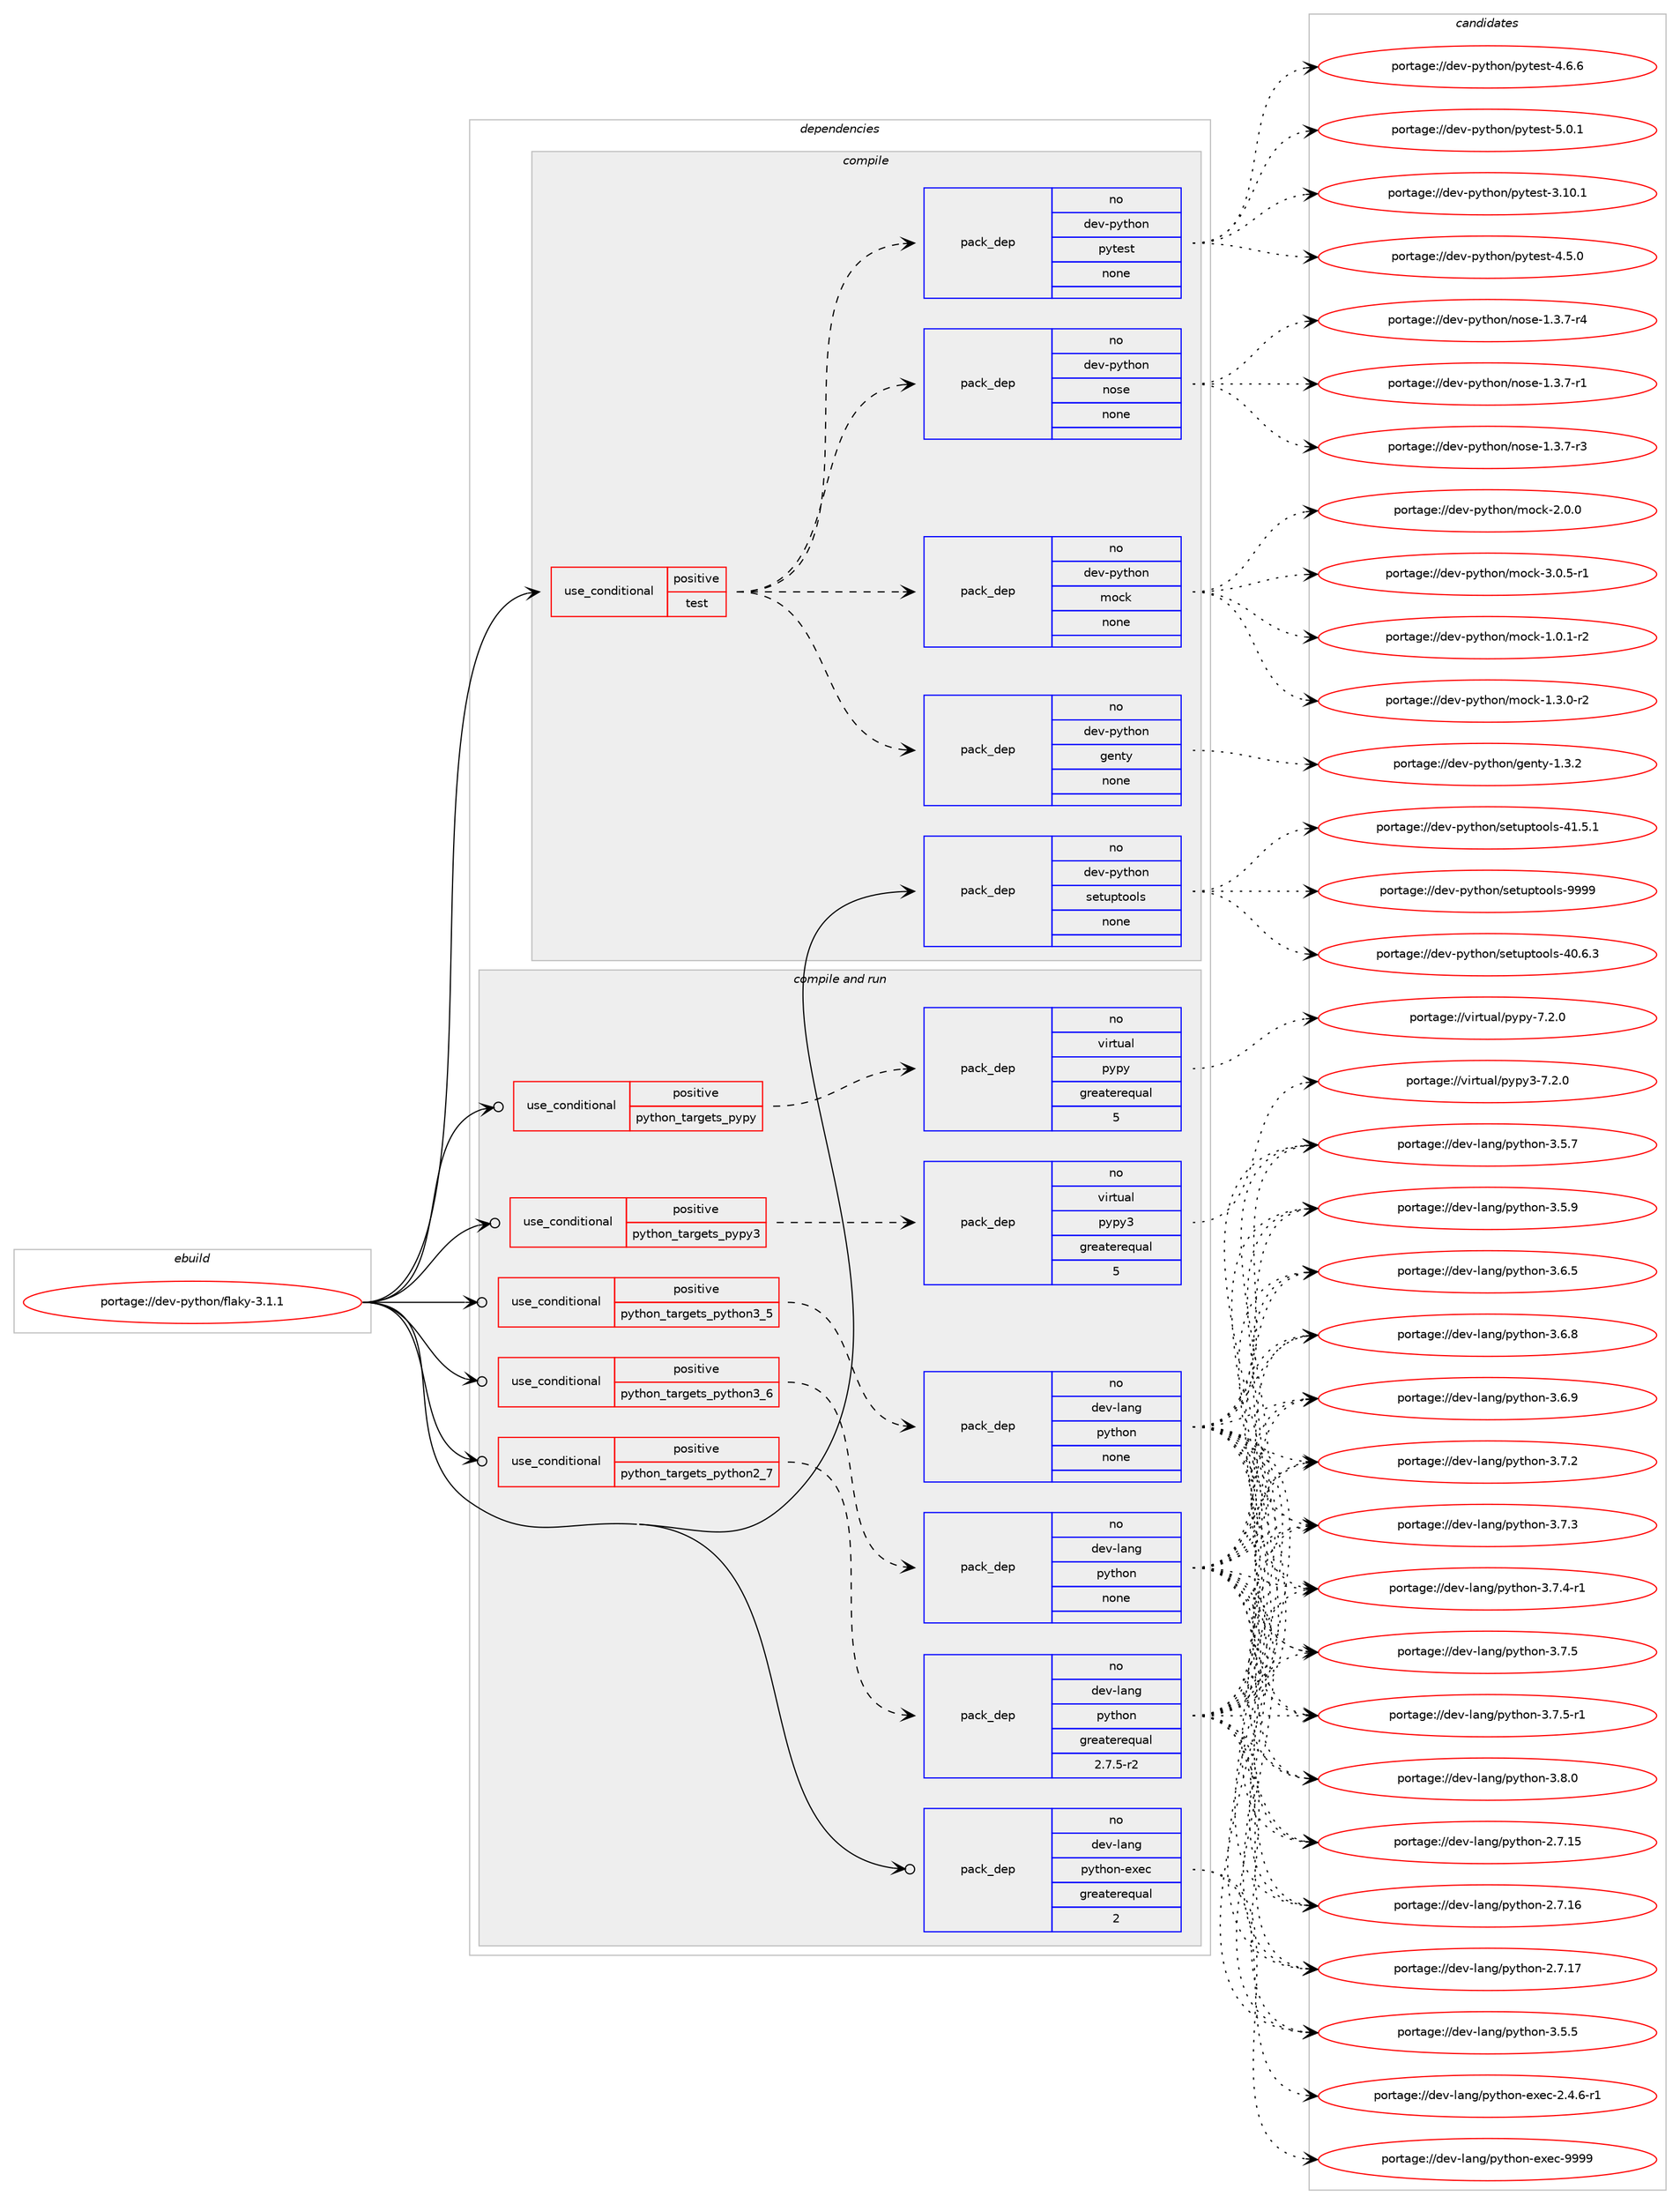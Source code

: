 digraph prolog {

# *************
# Graph options
# *************

newrank=true;
concentrate=true;
compound=true;
graph [rankdir=LR,fontname=Helvetica,fontsize=10,ranksep=1.5];#, ranksep=2.5, nodesep=0.2];
edge  [arrowhead=vee];
node  [fontname=Helvetica,fontsize=10];

# **********
# The ebuild
# **********

subgraph cluster_leftcol {
color=gray;
rank=same;
label=<<i>ebuild</i>>;
id [label="portage://dev-python/flaky-3.1.1", color=red, width=4, href="../dev-python/flaky-3.1.1.svg"];
}

# ****************
# The dependencies
# ****************

subgraph cluster_midcol {
color=gray;
label=<<i>dependencies</i>>;
subgraph cluster_compile {
fillcolor="#eeeeee";
style=filled;
label=<<i>compile</i>>;
subgraph cond28560 {
dependency139215 [label=<<TABLE BORDER="0" CELLBORDER="1" CELLSPACING="0" CELLPADDING="4"><TR><TD ROWSPAN="3" CELLPADDING="10">use_conditional</TD></TR><TR><TD>positive</TD></TR><TR><TD>test</TD></TR></TABLE>>, shape=none, color=red];
subgraph pack107335 {
dependency139216 [label=<<TABLE BORDER="0" CELLBORDER="1" CELLSPACING="0" CELLPADDING="4" WIDTH="220"><TR><TD ROWSPAN="6" CELLPADDING="30">pack_dep</TD></TR><TR><TD WIDTH="110">no</TD></TR><TR><TD>dev-python</TD></TR><TR><TD>genty</TD></TR><TR><TD>none</TD></TR><TR><TD></TD></TR></TABLE>>, shape=none, color=blue];
}
dependency139215:e -> dependency139216:w [weight=20,style="dashed",arrowhead="vee"];
subgraph pack107336 {
dependency139217 [label=<<TABLE BORDER="0" CELLBORDER="1" CELLSPACING="0" CELLPADDING="4" WIDTH="220"><TR><TD ROWSPAN="6" CELLPADDING="30">pack_dep</TD></TR><TR><TD WIDTH="110">no</TD></TR><TR><TD>dev-python</TD></TR><TR><TD>mock</TD></TR><TR><TD>none</TD></TR><TR><TD></TD></TR></TABLE>>, shape=none, color=blue];
}
dependency139215:e -> dependency139217:w [weight=20,style="dashed",arrowhead="vee"];
subgraph pack107337 {
dependency139218 [label=<<TABLE BORDER="0" CELLBORDER="1" CELLSPACING="0" CELLPADDING="4" WIDTH="220"><TR><TD ROWSPAN="6" CELLPADDING="30">pack_dep</TD></TR><TR><TD WIDTH="110">no</TD></TR><TR><TD>dev-python</TD></TR><TR><TD>nose</TD></TR><TR><TD>none</TD></TR><TR><TD></TD></TR></TABLE>>, shape=none, color=blue];
}
dependency139215:e -> dependency139218:w [weight=20,style="dashed",arrowhead="vee"];
subgraph pack107338 {
dependency139219 [label=<<TABLE BORDER="0" CELLBORDER="1" CELLSPACING="0" CELLPADDING="4" WIDTH="220"><TR><TD ROWSPAN="6" CELLPADDING="30">pack_dep</TD></TR><TR><TD WIDTH="110">no</TD></TR><TR><TD>dev-python</TD></TR><TR><TD>pytest</TD></TR><TR><TD>none</TD></TR><TR><TD></TD></TR></TABLE>>, shape=none, color=blue];
}
dependency139215:e -> dependency139219:w [weight=20,style="dashed",arrowhead="vee"];
}
id:e -> dependency139215:w [weight=20,style="solid",arrowhead="vee"];
subgraph pack107339 {
dependency139220 [label=<<TABLE BORDER="0" CELLBORDER="1" CELLSPACING="0" CELLPADDING="4" WIDTH="220"><TR><TD ROWSPAN="6" CELLPADDING="30">pack_dep</TD></TR><TR><TD WIDTH="110">no</TD></TR><TR><TD>dev-python</TD></TR><TR><TD>setuptools</TD></TR><TR><TD>none</TD></TR><TR><TD></TD></TR></TABLE>>, shape=none, color=blue];
}
id:e -> dependency139220:w [weight=20,style="solid",arrowhead="vee"];
}
subgraph cluster_compileandrun {
fillcolor="#eeeeee";
style=filled;
label=<<i>compile and run</i>>;
subgraph cond28561 {
dependency139221 [label=<<TABLE BORDER="0" CELLBORDER="1" CELLSPACING="0" CELLPADDING="4"><TR><TD ROWSPAN="3" CELLPADDING="10">use_conditional</TD></TR><TR><TD>positive</TD></TR><TR><TD>python_targets_pypy</TD></TR></TABLE>>, shape=none, color=red];
subgraph pack107340 {
dependency139222 [label=<<TABLE BORDER="0" CELLBORDER="1" CELLSPACING="0" CELLPADDING="4" WIDTH="220"><TR><TD ROWSPAN="6" CELLPADDING="30">pack_dep</TD></TR><TR><TD WIDTH="110">no</TD></TR><TR><TD>virtual</TD></TR><TR><TD>pypy</TD></TR><TR><TD>greaterequal</TD></TR><TR><TD>5</TD></TR></TABLE>>, shape=none, color=blue];
}
dependency139221:e -> dependency139222:w [weight=20,style="dashed",arrowhead="vee"];
}
id:e -> dependency139221:w [weight=20,style="solid",arrowhead="odotvee"];
subgraph cond28562 {
dependency139223 [label=<<TABLE BORDER="0" CELLBORDER="1" CELLSPACING="0" CELLPADDING="4"><TR><TD ROWSPAN="3" CELLPADDING="10">use_conditional</TD></TR><TR><TD>positive</TD></TR><TR><TD>python_targets_pypy3</TD></TR></TABLE>>, shape=none, color=red];
subgraph pack107341 {
dependency139224 [label=<<TABLE BORDER="0" CELLBORDER="1" CELLSPACING="0" CELLPADDING="4" WIDTH="220"><TR><TD ROWSPAN="6" CELLPADDING="30">pack_dep</TD></TR><TR><TD WIDTH="110">no</TD></TR><TR><TD>virtual</TD></TR><TR><TD>pypy3</TD></TR><TR><TD>greaterequal</TD></TR><TR><TD>5</TD></TR></TABLE>>, shape=none, color=blue];
}
dependency139223:e -> dependency139224:w [weight=20,style="dashed",arrowhead="vee"];
}
id:e -> dependency139223:w [weight=20,style="solid",arrowhead="odotvee"];
subgraph cond28563 {
dependency139225 [label=<<TABLE BORDER="0" CELLBORDER="1" CELLSPACING="0" CELLPADDING="4"><TR><TD ROWSPAN="3" CELLPADDING="10">use_conditional</TD></TR><TR><TD>positive</TD></TR><TR><TD>python_targets_python2_7</TD></TR></TABLE>>, shape=none, color=red];
subgraph pack107342 {
dependency139226 [label=<<TABLE BORDER="0" CELLBORDER="1" CELLSPACING="0" CELLPADDING="4" WIDTH="220"><TR><TD ROWSPAN="6" CELLPADDING="30">pack_dep</TD></TR><TR><TD WIDTH="110">no</TD></TR><TR><TD>dev-lang</TD></TR><TR><TD>python</TD></TR><TR><TD>greaterequal</TD></TR><TR><TD>2.7.5-r2</TD></TR></TABLE>>, shape=none, color=blue];
}
dependency139225:e -> dependency139226:w [weight=20,style="dashed",arrowhead="vee"];
}
id:e -> dependency139225:w [weight=20,style="solid",arrowhead="odotvee"];
subgraph cond28564 {
dependency139227 [label=<<TABLE BORDER="0" CELLBORDER="1" CELLSPACING="0" CELLPADDING="4"><TR><TD ROWSPAN="3" CELLPADDING="10">use_conditional</TD></TR><TR><TD>positive</TD></TR><TR><TD>python_targets_python3_5</TD></TR></TABLE>>, shape=none, color=red];
subgraph pack107343 {
dependency139228 [label=<<TABLE BORDER="0" CELLBORDER="1" CELLSPACING="0" CELLPADDING="4" WIDTH="220"><TR><TD ROWSPAN="6" CELLPADDING="30">pack_dep</TD></TR><TR><TD WIDTH="110">no</TD></TR><TR><TD>dev-lang</TD></TR><TR><TD>python</TD></TR><TR><TD>none</TD></TR><TR><TD></TD></TR></TABLE>>, shape=none, color=blue];
}
dependency139227:e -> dependency139228:w [weight=20,style="dashed",arrowhead="vee"];
}
id:e -> dependency139227:w [weight=20,style="solid",arrowhead="odotvee"];
subgraph cond28565 {
dependency139229 [label=<<TABLE BORDER="0" CELLBORDER="1" CELLSPACING="0" CELLPADDING="4"><TR><TD ROWSPAN="3" CELLPADDING="10">use_conditional</TD></TR><TR><TD>positive</TD></TR><TR><TD>python_targets_python3_6</TD></TR></TABLE>>, shape=none, color=red];
subgraph pack107344 {
dependency139230 [label=<<TABLE BORDER="0" CELLBORDER="1" CELLSPACING="0" CELLPADDING="4" WIDTH="220"><TR><TD ROWSPAN="6" CELLPADDING="30">pack_dep</TD></TR><TR><TD WIDTH="110">no</TD></TR><TR><TD>dev-lang</TD></TR><TR><TD>python</TD></TR><TR><TD>none</TD></TR><TR><TD></TD></TR></TABLE>>, shape=none, color=blue];
}
dependency139229:e -> dependency139230:w [weight=20,style="dashed",arrowhead="vee"];
}
id:e -> dependency139229:w [weight=20,style="solid",arrowhead="odotvee"];
subgraph pack107345 {
dependency139231 [label=<<TABLE BORDER="0" CELLBORDER="1" CELLSPACING="0" CELLPADDING="4" WIDTH="220"><TR><TD ROWSPAN="6" CELLPADDING="30">pack_dep</TD></TR><TR><TD WIDTH="110">no</TD></TR><TR><TD>dev-lang</TD></TR><TR><TD>python-exec</TD></TR><TR><TD>greaterequal</TD></TR><TR><TD>2</TD></TR></TABLE>>, shape=none, color=blue];
}
id:e -> dependency139231:w [weight=20,style="solid",arrowhead="odotvee"];
}
subgraph cluster_run {
fillcolor="#eeeeee";
style=filled;
label=<<i>run</i>>;
}
}

# **************
# The candidates
# **************

subgraph cluster_choices {
rank=same;
color=gray;
label=<<i>candidates</i>>;

subgraph choice107335 {
color=black;
nodesep=1;
choiceportage1001011184511212111610411111047103101110116121454946514650 [label="portage://dev-python/genty-1.3.2", color=red, width=4,href="../dev-python/genty-1.3.2.svg"];
dependency139216:e -> choiceportage1001011184511212111610411111047103101110116121454946514650:w [style=dotted,weight="100"];
}
subgraph choice107336 {
color=black;
nodesep=1;
choiceportage1001011184511212111610411111047109111991074549464846494511450 [label="portage://dev-python/mock-1.0.1-r2", color=red, width=4,href="../dev-python/mock-1.0.1-r2.svg"];
choiceportage1001011184511212111610411111047109111991074549465146484511450 [label="portage://dev-python/mock-1.3.0-r2", color=red, width=4,href="../dev-python/mock-1.3.0-r2.svg"];
choiceportage100101118451121211161041111104710911199107455046484648 [label="portage://dev-python/mock-2.0.0", color=red, width=4,href="../dev-python/mock-2.0.0.svg"];
choiceportage1001011184511212111610411111047109111991074551464846534511449 [label="portage://dev-python/mock-3.0.5-r1", color=red, width=4,href="../dev-python/mock-3.0.5-r1.svg"];
dependency139217:e -> choiceportage1001011184511212111610411111047109111991074549464846494511450:w [style=dotted,weight="100"];
dependency139217:e -> choiceportage1001011184511212111610411111047109111991074549465146484511450:w [style=dotted,weight="100"];
dependency139217:e -> choiceportage100101118451121211161041111104710911199107455046484648:w [style=dotted,weight="100"];
dependency139217:e -> choiceportage1001011184511212111610411111047109111991074551464846534511449:w [style=dotted,weight="100"];
}
subgraph choice107337 {
color=black;
nodesep=1;
choiceportage10010111845112121116104111110471101111151014549465146554511449 [label="portage://dev-python/nose-1.3.7-r1", color=red, width=4,href="../dev-python/nose-1.3.7-r1.svg"];
choiceportage10010111845112121116104111110471101111151014549465146554511451 [label="portage://dev-python/nose-1.3.7-r3", color=red, width=4,href="../dev-python/nose-1.3.7-r3.svg"];
choiceportage10010111845112121116104111110471101111151014549465146554511452 [label="portage://dev-python/nose-1.3.7-r4", color=red, width=4,href="../dev-python/nose-1.3.7-r4.svg"];
dependency139218:e -> choiceportage10010111845112121116104111110471101111151014549465146554511449:w [style=dotted,weight="100"];
dependency139218:e -> choiceportage10010111845112121116104111110471101111151014549465146554511451:w [style=dotted,weight="100"];
dependency139218:e -> choiceportage10010111845112121116104111110471101111151014549465146554511452:w [style=dotted,weight="100"];
}
subgraph choice107338 {
color=black;
nodesep=1;
choiceportage100101118451121211161041111104711212111610111511645514649484649 [label="portage://dev-python/pytest-3.10.1", color=red, width=4,href="../dev-python/pytest-3.10.1.svg"];
choiceportage1001011184511212111610411111047112121116101115116455246534648 [label="portage://dev-python/pytest-4.5.0", color=red, width=4,href="../dev-python/pytest-4.5.0.svg"];
choiceportage1001011184511212111610411111047112121116101115116455246544654 [label="portage://dev-python/pytest-4.6.6", color=red, width=4,href="../dev-python/pytest-4.6.6.svg"];
choiceportage1001011184511212111610411111047112121116101115116455346484649 [label="portage://dev-python/pytest-5.0.1", color=red, width=4,href="../dev-python/pytest-5.0.1.svg"];
dependency139219:e -> choiceportage100101118451121211161041111104711212111610111511645514649484649:w [style=dotted,weight="100"];
dependency139219:e -> choiceportage1001011184511212111610411111047112121116101115116455246534648:w [style=dotted,weight="100"];
dependency139219:e -> choiceportage1001011184511212111610411111047112121116101115116455246544654:w [style=dotted,weight="100"];
dependency139219:e -> choiceportage1001011184511212111610411111047112121116101115116455346484649:w [style=dotted,weight="100"];
}
subgraph choice107339 {
color=black;
nodesep=1;
choiceportage100101118451121211161041111104711510111611711211611111110811545524846544651 [label="portage://dev-python/setuptools-40.6.3", color=red, width=4,href="../dev-python/setuptools-40.6.3.svg"];
choiceportage100101118451121211161041111104711510111611711211611111110811545524946534649 [label="portage://dev-python/setuptools-41.5.1", color=red, width=4,href="../dev-python/setuptools-41.5.1.svg"];
choiceportage10010111845112121116104111110471151011161171121161111111081154557575757 [label="portage://dev-python/setuptools-9999", color=red, width=4,href="../dev-python/setuptools-9999.svg"];
dependency139220:e -> choiceportage100101118451121211161041111104711510111611711211611111110811545524846544651:w [style=dotted,weight="100"];
dependency139220:e -> choiceportage100101118451121211161041111104711510111611711211611111110811545524946534649:w [style=dotted,weight="100"];
dependency139220:e -> choiceportage10010111845112121116104111110471151011161171121161111111081154557575757:w [style=dotted,weight="100"];
}
subgraph choice107340 {
color=black;
nodesep=1;
choiceportage1181051141161179710847112121112121455546504648 [label="portage://virtual/pypy-7.2.0", color=red, width=4,href="../virtual/pypy-7.2.0.svg"];
dependency139222:e -> choiceportage1181051141161179710847112121112121455546504648:w [style=dotted,weight="100"];
}
subgraph choice107341 {
color=black;
nodesep=1;
choiceportage118105114116117971084711212111212151455546504648 [label="portage://virtual/pypy3-7.2.0", color=red, width=4,href="../virtual/pypy3-7.2.0.svg"];
dependency139224:e -> choiceportage118105114116117971084711212111212151455546504648:w [style=dotted,weight="100"];
}
subgraph choice107342 {
color=black;
nodesep=1;
choiceportage10010111845108971101034711212111610411111045504655464953 [label="portage://dev-lang/python-2.7.15", color=red, width=4,href="../dev-lang/python-2.7.15.svg"];
choiceportage10010111845108971101034711212111610411111045504655464954 [label="portage://dev-lang/python-2.7.16", color=red, width=4,href="../dev-lang/python-2.7.16.svg"];
choiceportage10010111845108971101034711212111610411111045504655464955 [label="portage://dev-lang/python-2.7.17", color=red, width=4,href="../dev-lang/python-2.7.17.svg"];
choiceportage100101118451089711010347112121116104111110455146534653 [label="portage://dev-lang/python-3.5.5", color=red, width=4,href="../dev-lang/python-3.5.5.svg"];
choiceportage100101118451089711010347112121116104111110455146534655 [label="portage://dev-lang/python-3.5.7", color=red, width=4,href="../dev-lang/python-3.5.7.svg"];
choiceportage100101118451089711010347112121116104111110455146534657 [label="portage://dev-lang/python-3.5.9", color=red, width=4,href="../dev-lang/python-3.5.9.svg"];
choiceportage100101118451089711010347112121116104111110455146544653 [label="portage://dev-lang/python-3.6.5", color=red, width=4,href="../dev-lang/python-3.6.5.svg"];
choiceportage100101118451089711010347112121116104111110455146544656 [label="portage://dev-lang/python-3.6.8", color=red, width=4,href="../dev-lang/python-3.6.8.svg"];
choiceportage100101118451089711010347112121116104111110455146544657 [label="portage://dev-lang/python-3.6.9", color=red, width=4,href="../dev-lang/python-3.6.9.svg"];
choiceportage100101118451089711010347112121116104111110455146554650 [label="portage://dev-lang/python-3.7.2", color=red, width=4,href="../dev-lang/python-3.7.2.svg"];
choiceportage100101118451089711010347112121116104111110455146554651 [label="portage://dev-lang/python-3.7.3", color=red, width=4,href="../dev-lang/python-3.7.3.svg"];
choiceportage1001011184510897110103471121211161041111104551465546524511449 [label="portage://dev-lang/python-3.7.4-r1", color=red, width=4,href="../dev-lang/python-3.7.4-r1.svg"];
choiceportage100101118451089711010347112121116104111110455146554653 [label="portage://dev-lang/python-3.7.5", color=red, width=4,href="../dev-lang/python-3.7.5.svg"];
choiceportage1001011184510897110103471121211161041111104551465546534511449 [label="portage://dev-lang/python-3.7.5-r1", color=red, width=4,href="../dev-lang/python-3.7.5-r1.svg"];
choiceportage100101118451089711010347112121116104111110455146564648 [label="portage://dev-lang/python-3.8.0", color=red, width=4,href="../dev-lang/python-3.8.0.svg"];
dependency139226:e -> choiceportage10010111845108971101034711212111610411111045504655464953:w [style=dotted,weight="100"];
dependency139226:e -> choiceportage10010111845108971101034711212111610411111045504655464954:w [style=dotted,weight="100"];
dependency139226:e -> choiceportage10010111845108971101034711212111610411111045504655464955:w [style=dotted,weight="100"];
dependency139226:e -> choiceportage100101118451089711010347112121116104111110455146534653:w [style=dotted,weight="100"];
dependency139226:e -> choiceportage100101118451089711010347112121116104111110455146534655:w [style=dotted,weight="100"];
dependency139226:e -> choiceportage100101118451089711010347112121116104111110455146534657:w [style=dotted,weight="100"];
dependency139226:e -> choiceportage100101118451089711010347112121116104111110455146544653:w [style=dotted,weight="100"];
dependency139226:e -> choiceportage100101118451089711010347112121116104111110455146544656:w [style=dotted,weight="100"];
dependency139226:e -> choiceportage100101118451089711010347112121116104111110455146544657:w [style=dotted,weight="100"];
dependency139226:e -> choiceportage100101118451089711010347112121116104111110455146554650:w [style=dotted,weight="100"];
dependency139226:e -> choiceportage100101118451089711010347112121116104111110455146554651:w [style=dotted,weight="100"];
dependency139226:e -> choiceportage1001011184510897110103471121211161041111104551465546524511449:w [style=dotted,weight="100"];
dependency139226:e -> choiceportage100101118451089711010347112121116104111110455146554653:w [style=dotted,weight="100"];
dependency139226:e -> choiceportage1001011184510897110103471121211161041111104551465546534511449:w [style=dotted,weight="100"];
dependency139226:e -> choiceportage100101118451089711010347112121116104111110455146564648:w [style=dotted,weight="100"];
}
subgraph choice107343 {
color=black;
nodesep=1;
choiceportage10010111845108971101034711212111610411111045504655464953 [label="portage://dev-lang/python-2.7.15", color=red, width=4,href="../dev-lang/python-2.7.15.svg"];
choiceportage10010111845108971101034711212111610411111045504655464954 [label="portage://dev-lang/python-2.7.16", color=red, width=4,href="../dev-lang/python-2.7.16.svg"];
choiceportage10010111845108971101034711212111610411111045504655464955 [label="portage://dev-lang/python-2.7.17", color=red, width=4,href="../dev-lang/python-2.7.17.svg"];
choiceportage100101118451089711010347112121116104111110455146534653 [label="portage://dev-lang/python-3.5.5", color=red, width=4,href="../dev-lang/python-3.5.5.svg"];
choiceportage100101118451089711010347112121116104111110455146534655 [label="portage://dev-lang/python-3.5.7", color=red, width=4,href="../dev-lang/python-3.5.7.svg"];
choiceportage100101118451089711010347112121116104111110455146534657 [label="portage://dev-lang/python-3.5.9", color=red, width=4,href="../dev-lang/python-3.5.9.svg"];
choiceportage100101118451089711010347112121116104111110455146544653 [label="portage://dev-lang/python-3.6.5", color=red, width=4,href="../dev-lang/python-3.6.5.svg"];
choiceportage100101118451089711010347112121116104111110455146544656 [label="portage://dev-lang/python-3.6.8", color=red, width=4,href="../dev-lang/python-3.6.8.svg"];
choiceportage100101118451089711010347112121116104111110455146544657 [label="portage://dev-lang/python-3.6.9", color=red, width=4,href="../dev-lang/python-3.6.9.svg"];
choiceportage100101118451089711010347112121116104111110455146554650 [label="portage://dev-lang/python-3.7.2", color=red, width=4,href="../dev-lang/python-3.7.2.svg"];
choiceportage100101118451089711010347112121116104111110455146554651 [label="portage://dev-lang/python-3.7.3", color=red, width=4,href="../dev-lang/python-3.7.3.svg"];
choiceportage1001011184510897110103471121211161041111104551465546524511449 [label="portage://dev-lang/python-3.7.4-r1", color=red, width=4,href="../dev-lang/python-3.7.4-r1.svg"];
choiceportage100101118451089711010347112121116104111110455146554653 [label="portage://dev-lang/python-3.7.5", color=red, width=4,href="../dev-lang/python-3.7.5.svg"];
choiceportage1001011184510897110103471121211161041111104551465546534511449 [label="portage://dev-lang/python-3.7.5-r1", color=red, width=4,href="../dev-lang/python-3.7.5-r1.svg"];
choiceportage100101118451089711010347112121116104111110455146564648 [label="portage://dev-lang/python-3.8.0", color=red, width=4,href="../dev-lang/python-3.8.0.svg"];
dependency139228:e -> choiceportage10010111845108971101034711212111610411111045504655464953:w [style=dotted,weight="100"];
dependency139228:e -> choiceportage10010111845108971101034711212111610411111045504655464954:w [style=dotted,weight="100"];
dependency139228:e -> choiceportage10010111845108971101034711212111610411111045504655464955:w [style=dotted,weight="100"];
dependency139228:e -> choiceportage100101118451089711010347112121116104111110455146534653:w [style=dotted,weight="100"];
dependency139228:e -> choiceportage100101118451089711010347112121116104111110455146534655:w [style=dotted,weight="100"];
dependency139228:e -> choiceportage100101118451089711010347112121116104111110455146534657:w [style=dotted,weight="100"];
dependency139228:e -> choiceportage100101118451089711010347112121116104111110455146544653:w [style=dotted,weight="100"];
dependency139228:e -> choiceportage100101118451089711010347112121116104111110455146544656:w [style=dotted,weight="100"];
dependency139228:e -> choiceportage100101118451089711010347112121116104111110455146544657:w [style=dotted,weight="100"];
dependency139228:e -> choiceportage100101118451089711010347112121116104111110455146554650:w [style=dotted,weight="100"];
dependency139228:e -> choiceportage100101118451089711010347112121116104111110455146554651:w [style=dotted,weight="100"];
dependency139228:e -> choiceportage1001011184510897110103471121211161041111104551465546524511449:w [style=dotted,weight="100"];
dependency139228:e -> choiceportage100101118451089711010347112121116104111110455146554653:w [style=dotted,weight="100"];
dependency139228:e -> choiceportage1001011184510897110103471121211161041111104551465546534511449:w [style=dotted,weight="100"];
dependency139228:e -> choiceportage100101118451089711010347112121116104111110455146564648:w [style=dotted,weight="100"];
}
subgraph choice107344 {
color=black;
nodesep=1;
choiceportage10010111845108971101034711212111610411111045504655464953 [label="portage://dev-lang/python-2.7.15", color=red, width=4,href="../dev-lang/python-2.7.15.svg"];
choiceportage10010111845108971101034711212111610411111045504655464954 [label="portage://dev-lang/python-2.7.16", color=red, width=4,href="../dev-lang/python-2.7.16.svg"];
choiceportage10010111845108971101034711212111610411111045504655464955 [label="portage://dev-lang/python-2.7.17", color=red, width=4,href="../dev-lang/python-2.7.17.svg"];
choiceportage100101118451089711010347112121116104111110455146534653 [label="portage://dev-lang/python-3.5.5", color=red, width=4,href="../dev-lang/python-3.5.5.svg"];
choiceportage100101118451089711010347112121116104111110455146534655 [label="portage://dev-lang/python-3.5.7", color=red, width=4,href="../dev-lang/python-3.5.7.svg"];
choiceportage100101118451089711010347112121116104111110455146534657 [label="portage://dev-lang/python-3.5.9", color=red, width=4,href="../dev-lang/python-3.5.9.svg"];
choiceportage100101118451089711010347112121116104111110455146544653 [label="portage://dev-lang/python-3.6.5", color=red, width=4,href="../dev-lang/python-3.6.5.svg"];
choiceportage100101118451089711010347112121116104111110455146544656 [label="portage://dev-lang/python-3.6.8", color=red, width=4,href="../dev-lang/python-3.6.8.svg"];
choiceportage100101118451089711010347112121116104111110455146544657 [label="portage://dev-lang/python-3.6.9", color=red, width=4,href="../dev-lang/python-3.6.9.svg"];
choiceportage100101118451089711010347112121116104111110455146554650 [label="portage://dev-lang/python-3.7.2", color=red, width=4,href="../dev-lang/python-3.7.2.svg"];
choiceportage100101118451089711010347112121116104111110455146554651 [label="portage://dev-lang/python-3.7.3", color=red, width=4,href="../dev-lang/python-3.7.3.svg"];
choiceportage1001011184510897110103471121211161041111104551465546524511449 [label="portage://dev-lang/python-3.7.4-r1", color=red, width=4,href="../dev-lang/python-3.7.4-r1.svg"];
choiceportage100101118451089711010347112121116104111110455146554653 [label="portage://dev-lang/python-3.7.5", color=red, width=4,href="../dev-lang/python-3.7.5.svg"];
choiceportage1001011184510897110103471121211161041111104551465546534511449 [label="portage://dev-lang/python-3.7.5-r1", color=red, width=4,href="../dev-lang/python-3.7.5-r1.svg"];
choiceportage100101118451089711010347112121116104111110455146564648 [label="portage://dev-lang/python-3.8.0", color=red, width=4,href="../dev-lang/python-3.8.0.svg"];
dependency139230:e -> choiceportage10010111845108971101034711212111610411111045504655464953:w [style=dotted,weight="100"];
dependency139230:e -> choiceportage10010111845108971101034711212111610411111045504655464954:w [style=dotted,weight="100"];
dependency139230:e -> choiceportage10010111845108971101034711212111610411111045504655464955:w [style=dotted,weight="100"];
dependency139230:e -> choiceportage100101118451089711010347112121116104111110455146534653:w [style=dotted,weight="100"];
dependency139230:e -> choiceportage100101118451089711010347112121116104111110455146534655:w [style=dotted,weight="100"];
dependency139230:e -> choiceportage100101118451089711010347112121116104111110455146534657:w [style=dotted,weight="100"];
dependency139230:e -> choiceportage100101118451089711010347112121116104111110455146544653:w [style=dotted,weight="100"];
dependency139230:e -> choiceportage100101118451089711010347112121116104111110455146544656:w [style=dotted,weight="100"];
dependency139230:e -> choiceportage100101118451089711010347112121116104111110455146544657:w [style=dotted,weight="100"];
dependency139230:e -> choiceportage100101118451089711010347112121116104111110455146554650:w [style=dotted,weight="100"];
dependency139230:e -> choiceportage100101118451089711010347112121116104111110455146554651:w [style=dotted,weight="100"];
dependency139230:e -> choiceportage1001011184510897110103471121211161041111104551465546524511449:w [style=dotted,weight="100"];
dependency139230:e -> choiceportage100101118451089711010347112121116104111110455146554653:w [style=dotted,weight="100"];
dependency139230:e -> choiceportage1001011184510897110103471121211161041111104551465546534511449:w [style=dotted,weight="100"];
dependency139230:e -> choiceportage100101118451089711010347112121116104111110455146564648:w [style=dotted,weight="100"];
}
subgraph choice107345 {
color=black;
nodesep=1;
choiceportage10010111845108971101034711212111610411111045101120101994550465246544511449 [label="portage://dev-lang/python-exec-2.4.6-r1", color=red, width=4,href="../dev-lang/python-exec-2.4.6-r1.svg"];
choiceportage10010111845108971101034711212111610411111045101120101994557575757 [label="portage://dev-lang/python-exec-9999", color=red, width=4,href="../dev-lang/python-exec-9999.svg"];
dependency139231:e -> choiceportage10010111845108971101034711212111610411111045101120101994550465246544511449:w [style=dotted,weight="100"];
dependency139231:e -> choiceportage10010111845108971101034711212111610411111045101120101994557575757:w [style=dotted,weight="100"];
}
}

}
